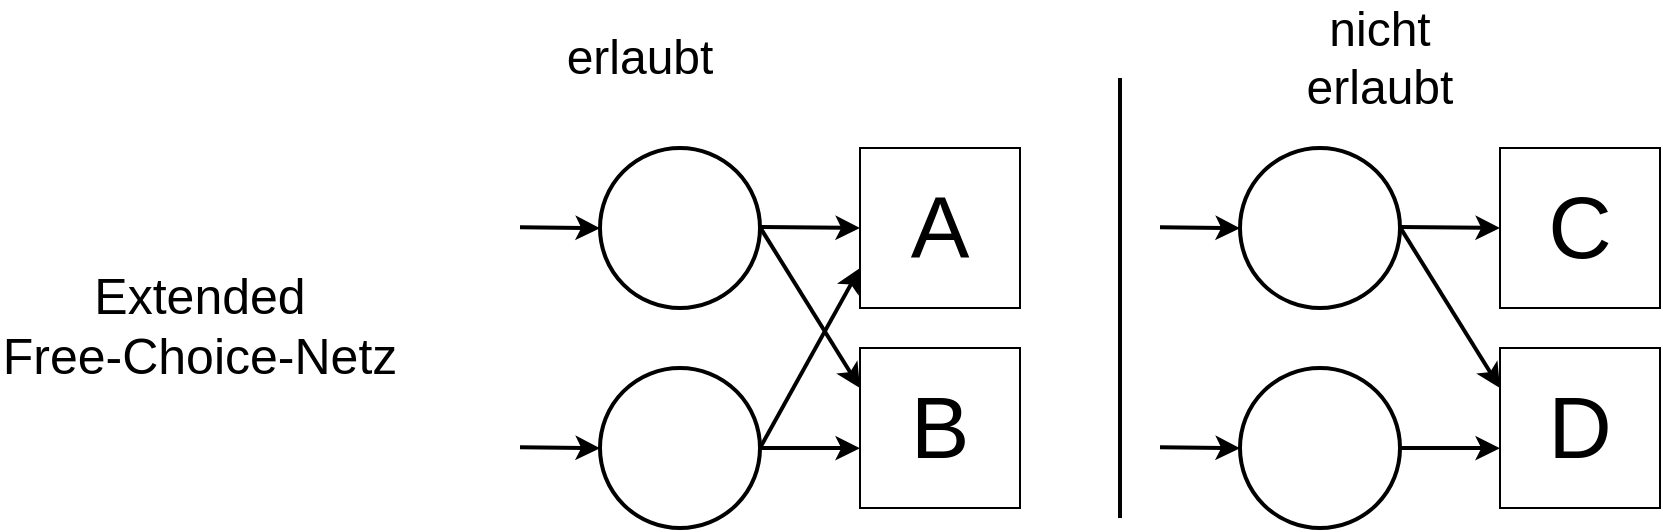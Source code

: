 <mxfile version="24.1.0" type="github">
  <diagram name="Seite-1" id="C-XFB5MMmBL1i_Sq7nBm">
    <mxGraphModel dx="2074" dy="680" grid="1" gridSize="10" guides="1" tooltips="1" connect="1" arrows="1" fold="1" page="1" pageScale="1" pageWidth="827" pageHeight="1169" math="0" shadow="0">
      <root>
        <mxCell id="0" />
        <mxCell id="1" parent="0" />
        <mxCell id="cp5YEb4zd_3N7EqhIY2T-1" value="Extended&lt;br&gt;&lt;div&gt;Free-Choice-Netz&lt;/div&gt;" style="text;html=1;strokeColor=none;fillColor=none;align=center;verticalAlign=middle;whiteSpace=wrap;rounded=0;fontSize=25;" parent="1" vertex="1">
          <mxGeometry x="-80" y="140" width="200" height="55" as="geometry" />
        </mxCell>
        <mxCell id="cp5YEb4zd_3N7EqhIY2T-10" value="" style="endArrow=classic;html=1;rounded=0;curved=1;exitX=1;exitY=0.5;exitDx=0;exitDy=0;strokeWidth=2;" parent="1" edge="1">
          <mxGeometry width="50" height="50" relative="1" as="geometry">
            <mxPoint x="500" y="119.58" as="sourcePoint" />
            <mxPoint x="540" y="120.08" as="targetPoint" />
          </mxGeometry>
        </mxCell>
        <mxCell id="cp5YEb4zd_3N7EqhIY2T-12" value="" style="endArrow=none;html=1;rounded=0;strokeWidth=2;" parent="1" edge="1">
          <mxGeometry width="50" height="50" relative="1" as="geometry">
            <mxPoint x="480" y="265" as="sourcePoint" />
            <mxPoint x="480" y="45" as="targetPoint" />
          </mxGeometry>
        </mxCell>
        <mxCell id="cp5YEb4zd_3N7EqhIY2T-13" value="nicht erlaubt" style="text;html=1;strokeColor=none;fillColor=none;align=center;verticalAlign=middle;whiteSpace=wrap;rounded=0;fontSize=24;strokeWidth=2;" parent="1" vertex="1">
          <mxGeometry x="550" y="20" width="120" height="30" as="geometry" />
        </mxCell>
        <mxCell id="cp5YEb4zd_3N7EqhIY2T-14" value="erlaubt" style="text;html=1;strokeColor=none;fillColor=none;align=center;verticalAlign=middle;whiteSpace=wrap;rounded=0;fontSize=24;strokeWidth=2;" parent="1" vertex="1">
          <mxGeometry x="210" y="20" width="60" height="30" as="geometry" />
        </mxCell>
        <mxCell id="cp5YEb4zd_3N7EqhIY2T-23" value="" style="endArrow=classic;html=1;rounded=0;curved=1;exitX=1;exitY=0.5;exitDx=0;exitDy=0;strokeWidth=2;entryX=0;entryY=0.5;entryDx=0;entryDy=0;" parent="1" edge="1" target="I4ff3G6--l-Uvyn39yZG-9">
          <mxGeometry width="50" height="50" relative="1" as="geometry">
            <mxPoint x="620" y="119.5" as="sourcePoint" />
            <mxPoint x="660" y="92.5" as="targetPoint" />
          </mxGeometry>
        </mxCell>
        <mxCell id="I4ff3G6--l-Uvyn39yZG-1" value="" style="endArrow=classic;html=1;rounded=0;curved=1;exitX=1;exitY=0.5;exitDx=0;exitDy=0;strokeWidth=2;entryX=0;entryY=0.25;entryDx=0;entryDy=0;" edge="1" parent="1" target="I4ff3G6--l-Uvyn39yZG-10">
          <mxGeometry width="50" height="50" relative="1" as="geometry">
            <mxPoint x="620" y="119.58" as="sourcePoint" />
            <mxPoint x="660" y="152.5" as="targetPoint" />
          </mxGeometry>
        </mxCell>
        <mxCell id="I4ff3G6--l-Uvyn39yZG-5" value="" style="ellipse;whiteSpace=wrap;html=1;aspect=fixed;strokeWidth=2;" vertex="1" parent="1">
          <mxGeometry x="540" y="80" width="80" height="80" as="geometry" />
        </mxCell>
        <mxCell id="I4ff3G6--l-Uvyn39yZG-9" value="C" style="rounded=0;whiteSpace=wrap;html=1;fontSize=44;fontStyle=0" vertex="1" parent="1">
          <mxGeometry x="670" y="80" width="80" height="80" as="geometry" />
        </mxCell>
        <mxCell id="I4ff3G6--l-Uvyn39yZG-10" value="D" style="rounded=0;whiteSpace=wrap;html=1;fontSize=44;" vertex="1" parent="1">
          <mxGeometry x="670" y="180" width="80" height="80" as="geometry" />
        </mxCell>
        <mxCell id="I4ff3G6--l-Uvyn39yZG-11" value="" style="ellipse;whiteSpace=wrap;html=1;aspect=fixed;strokeWidth=2;" vertex="1" parent="1">
          <mxGeometry x="540" y="190" width="80" height="80" as="geometry" />
        </mxCell>
        <mxCell id="I4ff3G6--l-Uvyn39yZG-12" value="" style="endArrow=classic;html=1;rounded=0;curved=1;exitX=1;exitY=0.5;exitDx=0;exitDy=0;strokeWidth=2;" edge="1" parent="1" source="I4ff3G6--l-Uvyn39yZG-11">
          <mxGeometry width="50" height="50" relative="1" as="geometry">
            <mxPoint x="630" y="229.57" as="sourcePoint" />
            <mxPoint x="670" y="230.07" as="targetPoint" />
          </mxGeometry>
        </mxCell>
        <mxCell id="I4ff3G6--l-Uvyn39yZG-13" value="" style="endArrow=classic;html=1;rounded=0;curved=1;exitX=1;exitY=0.5;exitDx=0;exitDy=0;strokeWidth=2;" edge="1" parent="1">
          <mxGeometry width="50" height="50" relative="1" as="geometry">
            <mxPoint x="500" y="229.57" as="sourcePoint" />
            <mxPoint x="540" y="230.07" as="targetPoint" />
          </mxGeometry>
        </mxCell>
        <mxCell id="I4ff3G6--l-Uvyn39yZG-15" value="" style="endArrow=classic;html=1;rounded=0;curved=1;exitX=1;exitY=0.5;exitDx=0;exitDy=0;strokeWidth=2;" edge="1" parent="1">
          <mxGeometry width="50" height="50" relative="1" as="geometry">
            <mxPoint x="180" y="119.58" as="sourcePoint" />
            <mxPoint x="220" y="120.08" as="targetPoint" />
          </mxGeometry>
        </mxCell>
        <mxCell id="I4ff3G6--l-Uvyn39yZG-16" value="" style="endArrow=classic;html=1;rounded=0;curved=1;exitX=1;exitY=0.5;exitDx=0;exitDy=0;strokeWidth=2;entryX=0;entryY=0.5;entryDx=0;entryDy=0;" edge="1" parent="1" target="I4ff3G6--l-Uvyn39yZG-19">
          <mxGeometry width="50" height="50" relative="1" as="geometry">
            <mxPoint x="300" y="119.5" as="sourcePoint" />
            <mxPoint x="340" y="92.5" as="targetPoint" />
          </mxGeometry>
        </mxCell>
        <mxCell id="I4ff3G6--l-Uvyn39yZG-17" value="" style="endArrow=classic;html=1;rounded=0;curved=1;exitX=1;exitY=0.5;exitDx=0;exitDy=0;strokeWidth=2;entryX=0;entryY=0.25;entryDx=0;entryDy=0;" edge="1" parent="1" target="I4ff3G6--l-Uvyn39yZG-20">
          <mxGeometry width="50" height="50" relative="1" as="geometry">
            <mxPoint x="300" y="119.58" as="sourcePoint" />
            <mxPoint x="340" y="152.5" as="targetPoint" />
          </mxGeometry>
        </mxCell>
        <mxCell id="I4ff3G6--l-Uvyn39yZG-18" value="" style="ellipse;whiteSpace=wrap;html=1;aspect=fixed;strokeWidth=2;" vertex="1" parent="1">
          <mxGeometry x="220" y="80" width="80" height="80" as="geometry" />
        </mxCell>
        <mxCell id="I4ff3G6--l-Uvyn39yZG-19" value="A" style="rounded=0;whiteSpace=wrap;html=1;fontSize=44;fontStyle=0" vertex="1" parent="1">
          <mxGeometry x="350" y="80" width="80" height="80" as="geometry" />
        </mxCell>
        <mxCell id="I4ff3G6--l-Uvyn39yZG-20" value="B" style="rounded=0;whiteSpace=wrap;html=1;fontSize=44;" vertex="1" parent="1">
          <mxGeometry x="350" y="180" width="80" height="80" as="geometry" />
        </mxCell>
        <mxCell id="I4ff3G6--l-Uvyn39yZG-21" value="" style="ellipse;whiteSpace=wrap;html=1;aspect=fixed;strokeWidth=2;" vertex="1" parent="1">
          <mxGeometry x="220" y="190" width="80" height="80" as="geometry" />
        </mxCell>
        <mxCell id="I4ff3G6--l-Uvyn39yZG-22" value="" style="endArrow=classic;html=1;rounded=0;curved=1;exitX=1;exitY=0.5;exitDx=0;exitDy=0;strokeWidth=2;" edge="1" parent="1" source="I4ff3G6--l-Uvyn39yZG-21">
          <mxGeometry width="50" height="50" relative="1" as="geometry">
            <mxPoint x="310" y="229.57" as="sourcePoint" />
            <mxPoint x="350" y="230.07" as="targetPoint" />
          </mxGeometry>
        </mxCell>
        <mxCell id="I4ff3G6--l-Uvyn39yZG-23" value="" style="endArrow=classic;html=1;rounded=0;curved=1;exitX=1;exitY=0.5;exitDx=0;exitDy=0;strokeWidth=2;" edge="1" parent="1">
          <mxGeometry width="50" height="50" relative="1" as="geometry">
            <mxPoint x="180" y="229.57" as="sourcePoint" />
            <mxPoint x="220" y="230.07" as="targetPoint" />
          </mxGeometry>
        </mxCell>
        <mxCell id="I4ff3G6--l-Uvyn39yZG-24" value="" style="endArrow=classic;html=1;rounded=0;curved=1;exitX=1;exitY=0.5;exitDx=0;exitDy=0;strokeWidth=2;entryX=0;entryY=0.75;entryDx=0;entryDy=0;" edge="1" parent="1" source="I4ff3G6--l-Uvyn39yZG-21" target="I4ff3G6--l-Uvyn39yZG-19">
          <mxGeometry width="50" height="50" relative="1" as="geometry">
            <mxPoint x="310" y="240" as="sourcePoint" />
            <mxPoint x="360" y="240.07" as="targetPoint" />
          </mxGeometry>
        </mxCell>
      </root>
    </mxGraphModel>
  </diagram>
</mxfile>
